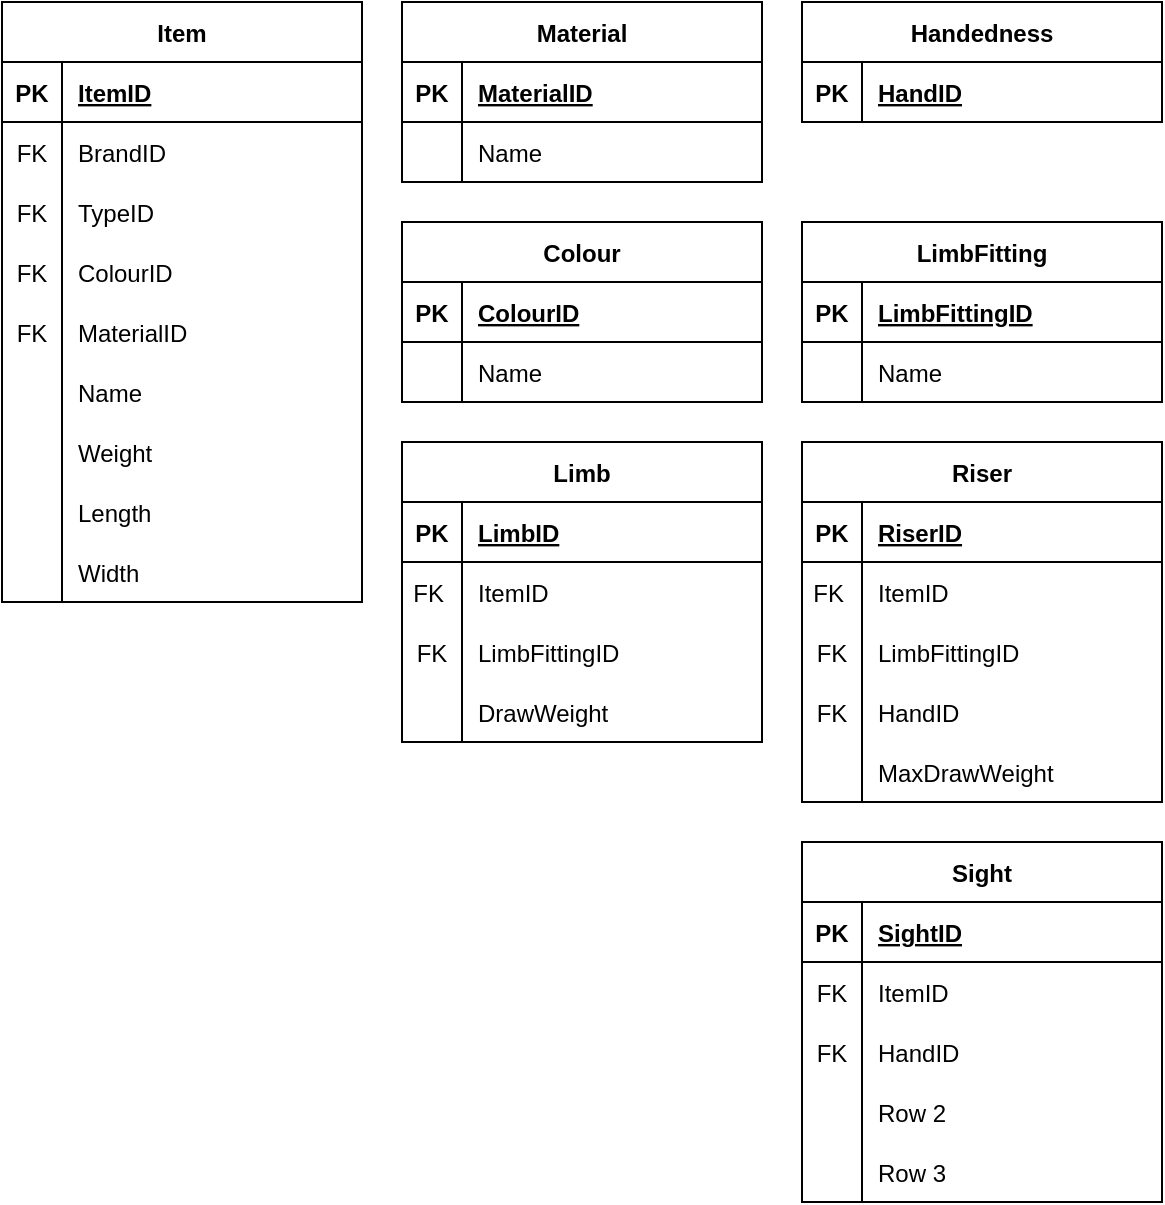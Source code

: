 <mxfile version="20.8.4" type="github"><diagram name="Page-1" id="6133507b-19e7-1e82-6fc7-422aa6c4b21f"><mxGraphModel dx="579" dy="595" grid="1" gridSize="10" guides="1" tooltips="1" connect="1" arrows="1" fold="1" page="1" pageScale="1" pageWidth="1100" pageHeight="850" background="none" math="0" shadow="0"><root><mxCell id="0"/><mxCell id="1" parent="0"/><mxCell id="0J0n0uLpoRPt-0F2-pvB-16" value="Item" style="shape=table;startSize=30;container=1;collapsible=1;childLayout=tableLayout;fixedRows=1;rowLines=0;fontStyle=1;align=center;resizeLast=1;" vertex="1" parent="1"><mxGeometry x="510" y="50" width="180" height="300" as="geometry"><mxRectangle x="510" y="50" width="70" height="30" as="alternateBounds"/></mxGeometry></mxCell><mxCell id="0J0n0uLpoRPt-0F2-pvB-17" value="" style="shape=tableRow;horizontal=0;startSize=0;swimlaneHead=0;swimlaneBody=0;fillColor=none;collapsible=0;dropTarget=0;points=[[0,0.5],[1,0.5]];portConstraint=eastwest;top=0;left=0;right=0;bottom=1;" vertex="1" parent="0J0n0uLpoRPt-0F2-pvB-16"><mxGeometry y="30" width="180" height="30" as="geometry"/></mxCell><mxCell id="0J0n0uLpoRPt-0F2-pvB-18" value="PK" style="shape=partialRectangle;connectable=0;fillColor=none;top=0;left=0;bottom=0;right=0;fontStyle=1;overflow=hidden;" vertex="1" parent="0J0n0uLpoRPt-0F2-pvB-17"><mxGeometry width="30" height="30" as="geometry"><mxRectangle width="30" height="30" as="alternateBounds"/></mxGeometry></mxCell><mxCell id="0J0n0uLpoRPt-0F2-pvB-19" value="ItemID" style="shape=partialRectangle;connectable=0;fillColor=none;top=0;left=0;bottom=0;right=0;align=left;spacingLeft=6;fontStyle=5;overflow=hidden;" vertex="1" parent="0J0n0uLpoRPt-0F2-pvB-17"><mxGeometry x="30" width="150" height="30" as="geometry"><mxRectangle width="150" height="30" as="alternateBounds"/></mxGeometry></mxCell><mxCell id="0J0n0uLpoRPt-0F2-pvB-38" value="" style="shape=tableRow;horizontal=0;startSize=0;swimlaneHead=0;swimlaneBody=0;fillColor=none;collapsible=0;dropTarget=0;points=[[0,0.5],[1,0.5]];portConstraint=eastwest;top=0;left=0;right=0;bottom=0;" vertex="1" parent="0J0n0uLpoRPt-0F2-pvB-16"><mxGeometry y="60" width="180" height="30" as="geometry"/></mxCell><mxCell id="0J0n0uLpoRPt-0F2-pvB-39" value="FK" style="shape=partialRectangle;connectable=0;fillColor=none;top=0;left=0;bottom=0;right=0;editable=1;overflow=hidden;" vertex="1" parent="0J0n0uLpoRPt-0F2-pvB-38"><mxGeometry width="30" height="30" as="geometry"><mxRectangle width="30" height="30" as="alternateBounds"/></mxGeometry></mxCell><mxCell id="0J0n0uLpoRPt-0F2-pvB-40" value="BrandID" style="shape=partialRectangle;connectable=0;fillColor=none;top=0;left=0;bottom=0;right=0;align=left;spacingLeft=6;overflow=hidden;" vertex="1" parent="0J0n0uLpoRPt-0F2-pvB-38"><mxGeometry x="30" width="150" height="30" as="geometry"><mxRectangle width="150" height="30" as="alternateBounds"/></mxGeometry></mxCell><mxCell id="0J0n0uLpoRPt-0F2-pvB-45" value="" style="shape=tableRow;horizontal=0;startSize=0;swimlaneHead=0;swimlaneBody=0;fillColor=none;collapsible=0;dropTarget=0;points=[[0,0.5],[1,0.5]];portConstraint=eastwest;top=0;left=0;right=0;bottom=0;" vertex="1" parent="0J0n0uLpoRPt-0F2-pvB-16"><mxGeometry y="90" width="180" height="30" as="geometry"/></mxCell><mxCell id="0J0n0uLpoRPt-0F2-pvB-46" value="FK" style="shape=partialRectangle;connectable=0;fillColor=none;top=0;left=0;bottom=0;right=0;fontStyle=0;overflow=hidden;" vertex="1" parent="0J0n0uLpoRPt-0F2-pvB-45"><mxGeometry width="30" height="30" as="geometry"><mxRectangle width="30" height="30" as="alternateBounds"/></mxGeometry></mxCell><mxCell id="0J0n0uLpoRPt-0F2-pvB-47" value="TypeID" style="shape=partialRectangle;connectable=0;fillColor=none;top=0;left=0;bottom=0;right=0;align=left;spacingLeft=6;fontStyle=0;overflow=hidden;" vertex="1" parent="0J0n0uLpoRPt-0F2-pvB-45"><mxGeometry x="30" width="150" height="30" as="geometry"><mxRectangle width="150" height="30" as="alternateBounds"/></mxGeometry></mxCell><mxCell id="0J0n0uLpoRPt-0F2-pvB-139" value="" style="shape=tableRow;horizontal=0;startSize=0;swimlaneHead=0;swimlaneBody=0;fillColor=none;collapsible=0;dropTarget=0;points=[[0,0.5],[1,0.5]];portConstraint=eastwest;top=0;left=0;right=0;bottom=0;" vertex="1" parent="0J0n0uLpoRPt-0F2-pvB-16"><mxGeometry y="120" width="180" height="30" as="geometry"/></mxCell><mxCell id="0J0n0uLpoRPt-0F2-pvB-140" value="FK" style="shape=partialRectangle;connectable=0;fillColor=none;top=0;left=0;bottom=0;right=0;fontStyle=0;overflow=hidden;" vertex="1" parent="0J0n0uLpoRPt-0F2-pvB-139"><mxGeometry width="30" height="30" as="geometry"><mxRectangle width="30" height="30" as="alternateBounds"/></mxGeometry></mxCell><mxCell id="0J0n0uLpoRPt-0F2-pvB-141" value="ColourID" style="shape=partialRectangle;connectable=0;fillColor=none;top=0;left=0;bottom=0;right=0;align=left;spacingLeft=6;fontStyle=0;overflow=hidden;" vertex="1" parent="0J0n0uLpoRPt-0F2-pvB-139"><mxGeometry x="30" width="150" height="30" as="geometry"><mxRectangle width="150" height="30" as="alternateBounds"/></mxGeometry></mxCell><mxCell id="0J0n0uLpoRPt-0F2-pvB-142" value="" style="shape=tableRow;horizontal=0;startSize=0;swimlaneHead=0;swimlaneBody=0;fillColor=none;collapsible=0;dropTarget=0;points=[[0,0.5],[1,0.5]];portConstraint=eastwest;top=0;left=0;right=0;bottom=0;" vertex="1" parent="0J0n0uLpoRPt-0F2-pvB-16"><mxGeometry y="150" width="180" height="30" as="geometry"/></mxCell><mxCell id="0J0n0uLpoRPt-0F2-pvB-143" value="FK" style="shape=partialRectangle;connectable=0;fillColor=none;top=0;left=0;bottom=0;right=0;fontStyle=0;overflow=hidden;" vertex="1" parent="0J0n0uLpoRPt-0F2-pvB-142"><mxGeometry width="30" height="30" as="geometry"><mxRectangle width="30" height="30" as="alternateBounds"/></mxGeometry></mxCell><mxCell id="0J0n0uLpoRPt-0F2-pvB-144" value="MaterialID" style="shape=partialRectangle;connectable=0;fillColor=none;top=0;left=0;bottom=0;right=0;align=left;spacingLeft=6;fontStyle=0;overflow=hidden;" vertex="1" parent="0J0n0uLpoRPt-0F2-pvB-142"><mxGeometry x="30" width="150" height="30" as="geometry"><mxRectangle width="150" height="30" as="alternateBounds"/></mxGeometry></mxCell><mxCell id="0J0n0uLpoRPt-0F2-pvB-20" value="" style="shape=tableRow;horizontal=0;startSize=0;swimlaneHead=0;swimlaneBody=0;fillColor=none;collapsible=0;dropTarget=0;points=[[0,0.5],[1,0.5]];portConstraint=eastwest;top=0;left=0;right=0;bottom=0;" vertex="1" parent="0J0n0uLpoRPt-0F2-pvB-16"><mxGeometry y="180" width="180" height="30" as="geometry"/></mxCell><mxCell id="0J0n0uLpoRPt-0F2-pvB-21" value="" style="shape=partialRectangle;connectable=0;fillColor=none;top=0;left=0;bottom=0;right=0;editable=1;overflow=hidden;" vertex="1" parent="0J0n0uLpoRPt-0F2-pvB-20"><mxGeometry width="30" height="30" as="geometry"><mxRectangle width="30" height="30" as="alternateBounds"/></mxGeometry></mxCell><mxCell id="0J0n0uLpoRPt-0F2-pvB-22" value="Name" style="shape=partialRectangle;connectable=0;fillColor=none;top=0;left=0;bottom=0;right=0;align=left;spacingLeft=6;overflow=hidden;" vertex="1" parent="0J0n0uLpoRPt-0F2-pvB-20"><mxGeometry x="30" width="150" height="30" as="geometry"><mxRectangle width="150" height="30" as="alternateBounds"/></mxGeometry></mxCell><mxCell id="0J0n0uLpoRPt-0F2-pvB-23" value="" style="shape=tableRow;horizontal=0;startSize=0;swimlaneHead=0;swimlaneBody=0;fillColor=none;collapsible=0;dropTarget=0;points=[[0,0.5],[1,0.5]];portConstraint=eastwest;top=0;left=0;right=0;bottom=0;" vertex="1" parent="0J0n0uLpoRPt-0F2-pvB-16"><mxGeometry y="210" width="180" height="30" as="geometry"/></mxCell><mxCell id="0J0n0uLpoRPt-0F2-pvB-24" value="" style="shape=partialRectangle;connectable=0;fillColor=none;top=0;left=0;bottom=0;right=0;editable=1;overflow=hidden;" vertex="1" parent="0J0n0uLpoRPt-0F2-pvB-23"><mxGeometry width="30" height="30" as="geometry"><mxRectangle width="30" height="30" as="alternateBounds"/></mxGeometry></mxCell><mxCell id="0J0n0uLpoRPt-0F2-pvB-25" value="Weight" style="shape=partialRectangle;connectable=0;fillColor=none;top=0;left=0;bottom=0;right=0;align=left;spacingLeft=6;overflow=hidden;" vertex="1" parent="0J0n0uLpoRPt-0F2-pvB-23"><mxGeometry x="30" width="150" height="30" as="geometry"><mxRectangle width="150" height="30" as="alternateBounds"/></mxGeometry></mxCell><mxCell id="0J0n0uLpoRPt-0F2-pvB-26" value="" style="shape=tableRow;horizontal=0;startSize=0;swimlaneHead=0;swimlaneBody=0;fillColor=none;collapsible=0;dropTarget=0;points=[[0,0.5],[1,0.5]];portConstraint=eastwest;top=0;left=0;right=0;bottom=0;" vertex="1" parent="0J0n0uLpoRPt-0F2-pvB-16"><mxGeometry y="240" width="180" height="30" as="geometry"/></mxCell><mxCell id="0J0n0uLpoRPt-0F2-pvB-27" value="" style="shape=partialRectangle;connectable=0;fillColor=none;top=0;left=0;bottom=0;right=0;editable=1;overflow=hidden;" vertex="1" parent="0J0n0uLpoRPt-0F2-pvB-26"><mxGeometry width="30" height="30" as="geometry"><mxRectangle width="30" height="30" as="alternateBounds"/></mxGeometry></mxCell><mxCell id="0J0n0uLpoRPt-0F2-pvB-28" value="Length" style="shape=partialRectangle;connectable=0;fillColor=none;top=0;left=0;bottom=0;right=0;align=left;spacingLeft=6;overflow=hidden;" vertex="1" parent="0J0n0uLpoRPt-0F2-pvB-26"><mxGeometry x="30" width="150" height="30" as="geometry"><mxRectangle width="150" height="30" as="alternateBounds"/></mxGeometry></mxCell><mxCell id="0J0n0uLpoRPt-0F2-pvB-29" value="" style="shape=tableRow;horizontal=0;startSize=0;swimlaneHead=0;swimlaneBody=0;fillColor=none;collapsible=0;dropTarget=0;points=[[0,0.5],[1,0.5]];portConstraint=eastwest;top=0;left=0;right=0;bottom=0;" vertex="1" parent="0J0n0uLpoRPt-0F2-pvB-16"><mxGeometry y="270" width="180" height="30" as="geometry"/></mxCell><mxCell id="0J0n0uLpoRPt-0F2-pvB-30" value="" style="shape=partialRectangle;connectable=0;fillColor=none;top=0;left=0;bottom=0;right=0;editable=1;overflow=hidden;" vertex="1" parent="0J0n0uLpoRPt-0F2-pvB-29"><mxGeometry width="30" height="30" as="geometry"><mxRectangle width="30" height="30" as="alternateBounds"/></mxGeometry></mxCell><mxCell id="0J0n0uLpoRPt-0F2-pvB-31" value="Width" style="shape=partialRectangle;connectable=0;fillColor=none;top=0;left=0;bottom=0;right=0;align=left;spacingLeft=6;overflow=hidden;" vertex="1" parent="0J0n0uLpoRPt-0F2-pvB-29"><mxGeometry x="30" width="150" height="30" as="geometry"><mxRectangle width="150" height="30" as="alternateBounds"/></mxGeometry></mxCell><mxCell id="0J0n0uLpoRPt-0F2-pvB-32" value="" style="shape=tableRow;horizontal=0;startSize=0;swimlaneHead=0;swimlaneBody=0;fillColor=none;collapsible=0;dropTarget=0;points=[[0,0.5],[1,0.5]];portConstraint=eastwest;top=0;left=0;right=0;bottom=0;" vertex="1" parent="1"><mxGeometry x="860" y="360" width="180" height="30" as="geometry"/></mxCell><mxCell id="0J0n0uLpoRPt-0F2-pvB-33" value="" style="shape=partialRectangle;connectable=0;fillColor=none;top=0;left=0;bottom=0;right=0;editable=1;overflow=hidden;" vertex="1" parent="0J0n0uLpoRPt-0F2-pvB-32"><mxGeometry width="30" height="30" as="geometry"><mxRectangle width="30" height="30" as="alternateBounds"/></mxGeometry></mxCell><mxCell id="0J0n0uLpoRPt-0F2-pvB-48" value="Limb" style="shape=table;startSize=30;container=1;collapsible=1;childLayout=tableLayout;fixedRows=1;rowLines=0;fontStyle=1;align=center;resizeLast=1;" vertex="1" parent="1"><mxGeometry x="710" y="270" width="180" height="150" as="geometry"><mxRectangle x="510" y="320" width="70" height="30" as="alternateBounds"/></mxGeometry></mxCell><mxCell id="0J0n0uLpoRPt-0F2-pvB-49" value="" style="shape=tableRow;horizontal=0;startSize=0;swimlaneHead=0;swimlaneBody=0;fillColor=none;collapsible=0;dropTarget=0;points=[[0,0.5],[1,0.5]];portConstraint=eastwest;top=0;left=0;right=0;bottom=1;" vertex="1" parent="0J0n0uLpoRPt-0F2-pvB-48"><mxGeometry y="30" width="180" height="30" as="geometry"/></mxCell><mxCell id="0J0n0uLpoRPt-0F2-pvB-50" value="PK" style="shape=partialRectangle;connectable=0;fillColor=none;top=0;left=0;bottom=0;right=0;fontStyle=1;overflow=hidden;" vertex="1" parent="0J0n0uLpoRPt-0F2-pvB-49"><mxGeometry width="30" height="30" as="geometry"><mxRectangle width="30" height="30" as="alternateBounds"/></mxGeometry></mxCell><mxCell id="0J0n0uLpoRPt-0F2-pvB-51" value="LimbID" style="shape=partialRectangle;connectable=0;fillColor=none;top=0;left=0;bottom=0;right=0;align=left;spacingLeft=6;fontStyle=5;overflow=hidden;" vertex="1" parent="0J0n0uLpoRPt-0F2-pvB-49"><mxGeometry x="30" width="150" height="30" as="geometry"><mxRectangle width="150" height="30" as="alternateBounds"/></mxGeometry></mxCell><mxCell id="0J0n0uLpoRPt-0F2-pvB-52" value="" style="shape=tableRow;horizontal=0;startSize=0;swimlaneHead=0;swimlaneBody=0;fillColor=none;collapsible=0;dropTarget=0;points=[[0,0.5],[1,0.5]];portConstraint=eastwest;top=0;left=0;right=0;bottom=0;" vertex="1" parent="0J0n0uLpoRPt-0F2-pvB-48"><mxGeometry y="60" width="180" height="30" as="geometry"/></mxCell><mxCell id="0J0n0uLpoRPt-0F2-pvB-53" value="FK " style="shape=partialRectangle;connectable=0;fillColor=none;top=0;left=0;bottom=0;right=0;editable=1;overflow=hidden;" vertex="1" parent="0J0n0uLpoRPt-0F2-pvB-52"><mxGeometry width="30" height="30" as="geometry"><mxRectangle width="30" height="30" as="alternateBounds"/></mxGeometry></mxCell><mxCell id="0J0n0uLpoRPt-0F2-pvB-54" value="ItemID" style="shape=partialRectangle;connectable=0;fillColor=none;top=0;left=0;bottom=0;right=0;align=left;spacingLeft=6;overflow=hidden;" vertex="1" parent="0J0n0uLpoRPt-0F2-pvB-52"><mxGeometry x="30" width="150" height="30" as="geometry"><mxRectangle width="150" height="30" as="alternateBounds"/></mxGeometry></mxCell><mxCell id="0J0n0uLpoRPt-0F2-pvB-58" value="" style="shape=tableRow;horizontal=0;startSize=0;swimlaneHead=0;swimlaneBody=0;fillColor=none;collapsible=0;dropTarget=0;points=[[0,0.5],[1,0.5]];portConstraint=eastwest;top=0;left=0;right=0;bottom=0;" vertex="1" parent="0J0n0uLpoRPt-0F2-pvB-48"><mxGeometry y="90" width="180" height="30" as="geometry"/></mxCell><mxCell id="0J0n0uLpoRPt-0F2-pvB-59" value="FK" style="shape=partialRectangle;connectable=0;fillColor=none;top=0;left=0;bottom=0;right=0;editable=1;overflow=hidden;" vertex="1" parent="0J0n0uLpoRPt-0F2-pvB-58"><mxGeometry width="30" height="30" as="geometry"><mxRectangle width="30" height="30" as="alternateBounds"/></mxGeometry></mxCell><mxCell id="0J0n0uLpoRPt-0F2-pvB-60" value="LimbFittingID" style="shape=partialRectangle;connectable=0;fillColor=none;top=0;left=0;bottom=0;right=0;align=left;spacingLeft=6;overflow=hidden;" vertex="1" parent="0J0n0uLpoRPt-0F2-pvB-58"><mxGeometry x="30" width="150" height="30" as="geometry"><mxRectangle width="150" height="30" as="alternateBounds"/></mxGeometry></mxCell><mxCell id="0J0n0uLpoRPt-0F2-pvB-61" value="" style="shape=tableRow;horizontal=0;startSize=0;swimlaneHead=0;swimlaneBody=0;fillColor=none;collapsible=0;dropTarget=0;points=[[0,0.5],[1,0.5]];portConstraint=eastwest;top=0;left=0;right=0;bottom=0;" vertex="1" parent="0J0n0uLpoRPt-0F2-pvB-48"><mxGeometry y="120" width="180" height="30" as="geometry"/></mxCell><mxCell id="0J0n0uLpoRPt-0F2-pvB-62" value="" style="shape=partialRectangle;connectable=0;fillColor=none;top=0;left=0;bottom=0;right=0;editable=1;overflow=hidden;" vertex="1" parent="0J0n0uLpoRPt-0F2-pvB-61"><mxGeometry width="30" height="30" as="geometry"><mxRectangle width="30" height="30" as="alternateBounds"/></mxGeometry></mxCell><mxCell id="0J0n0uLpoRPt-0F2-pvB-63" value="DrawWeight" style="shape=partialRectangle;connectable=0;fillColor=none;top=0;left=0;bottom=0;right=0;align=left;spacingLeft=6;overflow=hidden;" vertex="1" parent="0J0n0uLpoRPt-0F2-pvB-61"><mxGeometry x="30" width="150" height="30" as="geometry"><mxRectangle width="150" height="30" as="alternateBounds"/></mxGeometry></mxCell><mxCell id="0J0n0uLpoRPt-0F2-pvB-64" value="Material" style="shape=table;startSize=30;container=1;collapsible=1;childLayout=tableLayout;fixedRows=1;rowLines=0;fontStyle=1;align=center;resizeLast=1;" vertex="1" parent="1"><mxGeometry x="710" y="50" width="180" height="90" as="geometry"><mxRectangle x="510" y="530" width="90" height="30" as="alternateBounds"/></mxGeometry></mxCell><mxCell id="0J0n0uLpoRPt-0F2-pvB-65" value="" style="shape=tableRow;horizontal=0;startSize=0;swimlaneHead=0;swimlaneBody=0;fillColor=none;collapsible=0;dropTarget=0;points=[[0,0.5],[1,0.5]];portConstraint=eastwest;top=0;left=0;right=0;bottom=1;" vertex="1" parent="0J0n0uLpoRPt-0F2-pvB-64"><mxGeometry y="30" width="180" height="30" as="geometry"/></mxCell><mxCell id="0J0n0uLpoRPt-0F2-pvB-66" value="PK" style="shape=partialRectangle;connectable=0;fillColor=none;top=0;left=0;bottom=0;right=0;fontStyle=1;overflow=hidden;" vertex="1" parent="0J0n0uLpoRPt-0F2-pvB-65"><mxGeometry width="30" height="30" as="geometry"><mxRectangle width="30" height="30" as="alternateBounds"/></mxGeometry></mxCell><mxCell id="0J0n0uLpoRPt-0F2-pvB-67" value="MaterialID" style="shape=partialRectangle;connectable=0;fillColor=none;top=0;left=0;bottom=0;right=0;align=left;spacingLeft=6;fontStyle=5;overflow=hidden;" vertex="1" parent="0J0n0uLpoRPt-0F2-pvB-65"><mxGeometry x="30" width="150" height="30" as="geometry"><mxRectangle width="150" height="30" as="alternateBounds"/></mxGeometry></mxCell><mxCell id="0J0n0uLpoRPt-0F2-pvB-68" value="" style="shape=tableRow;horizontal=0;startSize=0;swimlaneHead=0;swimlaneBody=0;fillColor=none;collapsible=0;dropTarget=0;points=[[0,0.5],[1,0.5]];portConstraint=eastwest;top=0;left=0;right=0;bottom=0;" vertex="1" parent="0J0n0uLpoRPt-0F2-pvB-64"><mxGeometry y="60" width="180" height="30" as="geometry"/></mxCell><mxCell id="0J0n0uLpoRPt-0F2-pvB-69" value="" style="shape=partialRectangle;connectable=0;fillColor=none;top=0;left=0;bottom=0;right=0;editable=1;overflow=hidden;" vertex="1" parent="0J0n0uLpoRPt-0F2-pvB-68"><mxGeometry width="30" height="30" as="geometry"><mxRectangle width="30" height="30" as="alternateBounds"/></mxGeometry></mxCell><mxCell id="0J0n0uLpoRPt-0F2-pvB-70" value="Name" style="shape=partialRectangle;connectable=0;fillColor=none;top=0;left=0;bottom=0;right=0;align=left;spacingLeft=6;overflow=hidden;" vertex="1" parent="0J0n0uLpoRPt-0F2-pvB-68"><mxGeometry x="30" width="150" height="30" as="geometry"><mxRectangle width="150" height="30" as="alternateBounds"/></mxGeometry></mxCell><mxCell id="0J0n0uLpoRPt-0F2-pvB-77" value="LimbFitting" style="shape=table;startSize=30;container=1;collapsible=1;childLayout=tableLayout;fixedRows=1;rowLines=0;fontStyle=1;align=center;resizeLast=1;" vertex="1" parent="1"><mxGeometry x="910" y="160" width="180" height="90" as="geometry"><mxRectangle x="510" y="530" width="90" height="30" as="alternateBounds"/></mxGeometry></mxCell><mxCell id="0J0n0uLpoRPt-0F2-pvB-78" value="" style="shape=tableRow;horizontal=0;startSize=0;swimlaneHead=0;swimlaneBody=0;fillColor=none;collapsible=0;dropTarget=0;points=[[0,0.5],[1,0.5]];portConstraint=eastwest;top=0;left=0;right=0;bottom=1;" vertex="1" parent="0J0n0uLpoRPt-0F2-pvB-77"><mxGeometry y="30" width="180" height="30" as="geometry"/></mxCell><mxCell id="0J0n0uLpoRPt-0F2-pvB-79" value="PK" style="shape=partialRectangle;connectable=0;fillColor=none;top=0;left=0;bottom=0;right=0;fontStyle=1;overflow=hidden;" vertex="1" parent="0J0n0uLpoRPt-0F2-pvB-78"><mxGeometry width="30" height="30" as="geometry"><mxRectangle width="30" height="30" as="alternateBounds"/></mxGeometry></mxCell><mxCell id="0J0n0uLpoRPt-0F2-pvB-80" value="LimbFittingID" style="shape=partialRectangle;connectable=0;fillColor=none;top=0;left=0;bottom=0;right=0;align=left;spacingLeft=6;fontStyle=5;overflow=hidden;" vertex="1" parent="0J0n0uLpoRPt-0F2-pvB-78"><mxGeometry x="30" width="150" height="30" as="geometry"><mxRectangle width="150" height="30" as="alternateBounds"/></mxGeometry></mxCell><mxCell id="0J0n0uLpoRPt-0F2-pvB-81" value="" style="shape=tableRow;horizontal=0;startSize=0;swimlaneHead=0;swimlaneBody=0;fillColor=none;collapsible=0;dropTarget=0;points=[[0,0.5],[1,0.5]];portConstraint=eastwest;top=0;left=0;right=0;bottom=0;" vertex="1" parent="0J0n0uLpoRPt-0F2-pvB-77"><mxGeometry y="60" width="180" height="30" as="geometry"/></mxCell><mxCell id="0J0n0uLpoRPt-0F2-pvB-82" value="" style="shape=partialRectangle;connectable=0;fillColor=none;top=0;left=0;bottom=0;right=0;editable=1;overflow=hidden;" vertex="1" parent="0J0n0uLpoRPt-0F2-pvB-81"><mxGeometry width="30" height="30" as="geometry"><mxRectangle width="30" height="30" as="alternateBounds"/></mxGeometry></mxCell><mxCell id="0J0n0uLpoRPt-0F2-pvB-83" value="Name" style="shape=partialRectangle;connectable=0;fillColor=none;top=0;left=0;bottom=0;right=0;align=left;spacingLeft=6;overflow=hidden;" vertex="1" parent="0J0n0uLpoRPt-0F2-pvB-81"><mxGeometry x="30" width="150" height="30" as="geometry"><mxRectangle width="150" height="30" as="alternateBounds"/></mxGeometry></mxCell><mxCell id="0J0n0uLpoRPt-0F2-pvB-84" value="Riser" style="shape=table;startSize=30;container=1;collapsible=1;childLayout=tableLayout;fixedRows=1;rowLines=0;fontStyle=1;align=center;resizeLast=1;" vertex="1" parent="1"><mxGeometry x="910" y="270" width="180" height="180" as="geometry"><mxRectangle x="510" y="320" width="70" height="30" as="alternateBounds"/></mxGeometry></mxCell><mxCell id="0J0n0uLpoRPt-0F2-pvB-85" value="" style="shape=tableRow;horizontal=0;startSize=0;swimlaneHead=0;swimlaneBody=0;fillColor=none;collapsible=0;dropTarget=0;points=[[0,0.5],[1,0.5]];portConstraint=eastwest;top=0;left=0;right=0;bottom=1;" vertex="1" parent="0J0n0uLpoRPt-0F2-pvB-84"><mxGeometry y="30" width="180" height="30" as="geometry"/></mxCell><mxCell id="0J0n0uLpoRPt-0F2-pvB-86" value="PK" style="shape=partialRectangle;connectable=0;fillColor=none;top=0;left=0;bottom=0;right=0;fontStyle=1;overflow=hidden;" vertex="1" parent="0J0n0uLpoRPt-0F2-pvB-85"><mxGeometry width="30" height="30" as="geometry"><mxRectangle width="30" height="30" as="alternateBounds"/></mxGeometry></mxCell><mxCell id="0J0n0uLpoRPt-0F2-pvB-87" value="RiserID" style="shape=partialRectangle;connectable=0;fillColor=none;top=0;left=0;bottom=0;right=0;align=left;spacingLeft=6;fontStyle=5;overflow=hidden;" vertex="1" parent="0J0n0uLpoRPt-0F2-pvB-85"><mxGeometry x="30" width="150" height="30" as="geometry"><mxRectangle width="150" height="30" as="alternateBounds"/></mxGeometry></mxCell><mxCell id="0J0n0uLpoRPt-0F2-pvB-88" value="" style="shape=tableRow;horizontal=0;startSize=0;swimlaneHead=0;swimlaneBody=0;fillColor=none;collapsible=0;dropTarget=0;points=[[0,0.5],[1,0.5]];portConstraint=eastwest;top=0;left=0;right=0;bottom=0;" vertex="1" parent="0J0n0uLpoRPt-0F2-pvB-84"><mxGeometry y="60" width="180" height="30" as="geometry"/></mxCell><mxCell id="0J0n0uLpoRPt-0F2-pvB-89" value="FK " style="shape=partialRectangle;connectable=0;fillColor=none;top=0;left=0;bottom=0;right=0;editable=1;overflow=hidden;" vertex="1" parent="0J0n0uLpoRPt-0F2-pvB-88"><mxGeometry width="30" height="30" as="geometry"><mxRectangle width="30" height="30" as="alternateBounds"/></mxGeometry></mxCell><mxCell id="0J0n0uLpoRPt-0F2-pvB-90" value="ItemID" style="shape=partialRectangle;connectable=0;fillColor=none;top=0;left=0;bottom=0;right=0;align=left;spacingLeft=6;overflow=hidden;" vertex="1" parent="0J0n0uLpoRPt-0F2-pvB-88"><mxGeometry x="30" width="150" height="30" as="geometry"><mxRectangle width="150" height="30" as="alternateBounds"/></mxGeometry></mxCell><mxCell id="0J0n0uLpoRPt-0F2-pvB-91" value="" style="shape=tableRow;horizontal=0;startSize=0;swimlaneHead=0;swimlaneBody=0;fillColor=none;collapsible=0;dropTarget=0;points=[[0,0.5],[1,0.5]];portConstraint=eastwest;top=0;left=0;right=0;bottom=0;" vertex="1" parent="0J0n0uLpoRPt-0F2-pvB-84"><mxGeometry y="90" width="180" height="30" as="geometry"/></mxCell><mxCell id="0J0n0uLpoRPt-0F2-pvB-92" value="FK" style="shape=partialRectangle;connectable=0;fillColor=none;top=0;left=0;bottom=0;right=0;editable=1;overflow=hidden;" vertex="1" parent="0J0n0uLpoRPt-0F2-pvB-91"><mxGeometry width="30" height="30" as="geometry"><mxRectangle width="30" height="30" as="alternateBounds"/></mxGeometry></mxCell><mxCell id="0J0n0uLpoRPt-0F2-pvB-93" value="LimbFittingID" style="shape=partialRectangle;connectable=0;fillColor=none;top=0;left=0;bottom=0;right=0;align=left;spacingLeft=6;overflow=hidden;" vertex="1" parent="0J0n0uLpoRPt-0F2-pvB-91"><mxGeometry x="30" width="150" height="30" as="geometry"><mxRectangle width="150" height="30" as="alternateBounds"/></mxGeometry></mxCell><mxCell id="0J0n0uLpoRPt-0F2-pvB-113" value="" style="shape=tableRow;horizontal=0;startSize=0;swimlaneHead=0;swimlaneBody=0;fillColor=none;collapsible=0;dropTarget=0;points=[[0,0.5],[1,0.5]];portConstraint=eastwest;top=0;left=0;right=0;bottom=0;" vertex="1" parent="0J0n0uLpoRPt-0F2-pvB-84"><mxGeometry y="120" width="180" height="30" as="geometry"/></mxCell><mxCell id="0J0n0uLpoRPt-0F2-pvB-114" value="FK" style="shape=partialRectangle;connectable=0;fillColor=none;top=0;left=0;bottom=0;right=0;editable=1;overflow=hidden;" vertex="1" parent="0J0n0uLpoRPt-0F2-pvB-113"><mxGeometry width="30" height="30" as="geometry"><mxRectangle width="30" height="30" as="alternateBounds"/></mxGeometry></mxCell><mxCell id="0J0n0uLpoRPt-0F2-pvB-115" value="HandID" style="shape=partialRectangle;connectable=0;fillColor=none;top=0;left=0;bottom=0;right=0;align=left;spacingLeft=6;overflow=hidden;" vertex="1" parent="0J0n0uLpoRPt-0F2-pvB-113"><mxGeometry x="30" width="150" height="30" as="geometry"><mxRectangle width="150" height="30" as="alternateBounds"/></mxGeometry></mxCell><mxCell id="0J0n0uLpoRPt-0F2-pvB-97" value="" style="shape=tableRow;horizontal=0;startSize=0;swimlaneHead=0;swimlaneBody=0;fillColor=none;collapsible=0;dropTarget=0;points=[[0,0.5],[1,0.5]];portConstraint=eastwest;top=0;left=0;right=0;bottom=0;" vertex="1" parent="0J0n0uLpoRPt-0F2-pvB-84"><mxGeometry y="150" width="180" height="30" as="geometry"/></mxCell><mxCell id="0J0n0uLpoRPt-0F2-pvB-98" value="" style="shape=partialRectangle;connectable=0;fillColor=none;top=0;left=0;bottom=0;right=0;editable=1;overflow=hidden;" vertex="1" parent="0J0n0uLpoRPt-0F2-pvB-97"><mxGeometry width="30" height="30" as="geometry"><mxRectangle width="30" height="30" as="alternateBounds"/></mxGeometry></mxCell><mxCell id="0J0n0uLpoRPt-0F2-pvB-99" value="MaxDrawWeight" style="shape=partialRectangle;connectable=0;fillColor=none;top=0;left=0;bottom=0;right=0;align=left;spacingLeft=6;overflow=hidden;" vertex="1" parent="0J0n0uLpoRPt-0F2-pvB-97"><mxGeometry x="30" width="150" height="30" as="geometry"><mxRectangle width="150" height="30" as="alternateBounds"/></mxGeometry></mxCell><mxCell id="0J0n0uLpoRPt-0F2-pvB-100" value="Sight" style="shape=table;startSize=30;container=1;collapsible=1;childLayout=tableLayout;fixedRows=1;rowLines=0;fontStyle=1;align=center;resizeLast=1;" vertex="1" parent="1"><mxGeometry x="910" y="470" width="180" height="180" as="geometry"/></mxCell><mxCell id="0J0n0uLpoRPt-0F2-pvB-101" value="" style="shape=tableRow;horizontal=0;startSize=0;swimlaneHead=0;swimlaneBody=0;fillColor=none;collapsible=0;dropTarget=0;points=[[0,0.5],[1,0.5]];portConstraint=eastwest;top=0;left=0;right=0;bottom=1;" vertex="1" parent="0J0n0uLpoRPt-0F2-pvB-100"><mxGeometry y="30" width="180" height="30" as="geometry"/></mxCell><mxCell id="0J0n0uLpoRPt-0F2-pvB-102" value="PK" style="shape=partialRectangle;connectable=0;fillColor=none;top=0;left=0;bottom=0;right=0;fontStyle=1;overflow=hidden;" vertex="1" parent="0J0n0uLpoRPt-0F2-pvB-101"><mxGeometry width="30" height="30" as="geometry"><mxRectangle width="30" height="30" as="alternateBounds"/></mxGeometry></mxCell><mxCell id="0J0n0uLpoRPt-0F2-pvB-103" value="SightID" style="shape=partialRectangle;connectable=0;fillColor=none;top=0;left=0;bottom=0;right=0;align=left;spacingLeft=6;fontStyle=5;overflow=hidden;" vertex="1" parent="0J0n0uLpoRPt-0F2-pvB-101"><mxGeometry x="30" width="150" height="30" as="geometry"><mxRectangle width="150" height="30" as="alternateBounds"/></mxGeometry></mxCell><mxCell id="0J0n0uLpoRPt-0F2-pvB-104" value="" style="shape=tableRow;horizontal=0;startSize=0;swimlaneHead=0;swimlaneBody=0;fillColor=none;collapsible=0;dropTarget=0;points=[[0,0.5],[1,0.5]];portConstraint=eastwest;top=0;left=0;right=0;bottom=0;" vertex="1" parent="0J0n0uLpoRPt-0F2-pvB-100"><mxGeometry y="60" width="180" height="30" as="geometry"/></mxCell><mxCell id="0J0n0uLpoRPt-0F2-pvB-105" value="FK" style="shape=partialRectangle;connectable=0;fillColor=none;top=0;left=0;bottom=0;right=0;editable=1;overflow=hidden;" vertex="1" parent="0J0n0uLpoRPt-0F2-pvB-104"><mxGeometry width="30" height="30" as="geometry"><mxRectangle width="30" height="30" as="alternateBounds"/></mxGeometry></mxCell><mxCell id="0J0n0uLpoRPt-0F2-pvB-106" value="ItemID" style="shape=partialRectangle;connectable=0;fillColor=none;top=0;left=0;bottom=0;right=0;align=left;spacingLeft=6;overflow=hidden;" vertex="1" parent="0J0n0uLpoRPt-0F2-pvB-104"><mxGeometry x="30" width="150" height="30" as="geometry"><mxRectangle width="150" height="30" as="alternateBounds"/></mxGeometry></mxCell><mxCell id="0J0n0uLpoRPt-0F2-pvB-145" value="" style="shape=tableRow;horizontal=0;startSize=0;swimlaneHead=0;swimlaneBody=0;fillColor=none;collapsible=0;dropTarget=0;points=[[0,0.5],[1,0.5]];portConstraint=eastwest;top=0;left=0;right=0;bottom=0;" vertex="1" parent="0J0n0uLpoRPt-0F2-pvB-100"><mxGeometry y="90" width="180" height="30" as="geometry"/></mxCell><mxCell id="0J0n0uLpoRPt-0F2-pvB-146" value="FK" style="shape=partialRectangle;connectable=0;fillColor=none;top=0;left=0;bottom=0;right=0;fontStyle=0;overflow=hidden;" vertex="1" parent="0J0n0uLpoRPt-0F2-pvB-145"><mxGeometry width="30" height="30" as="geometry"><mxRectangle width="30" height="30" as="alternateBounds"/></mxGeometry></mxCell><mxCell id="0J0n0uLpoRPt-0F2-pvB-147" value="HandID" style="shape=partialRectangle;connectable=0;fillColor=none;top=0;left=0;bottom=0;right=0;align=left;spacingLeft=6;fontStyle=0;overflow=hidden;" vertex="1" parent="0J0n0uLpoRPt-0F2-pvB-145"><mxGeometry x="30" width="150" height="30" as="geometry"><mxRectangle width="150" height="30" as="alternateBounds"/></mxGeometry></mxCell><mxCell id="0J0n0uLpoRPt-0F2-pvB-107" value="" style="shape=tableRow;horizontal=0;startSize=0;swimlaneHead=0;swimlaneBody=0;fillColor=none;collapsible=0;dropTarget=0;points=[[0,0.5],[1,0.5]];portConstraint=eastwest;top=0;left=0;right=0;bottom=0;" vertex="1" parent="0J0n0uLpoRPt-0F2-pvB-100"><mxGeometry y="120" width="180" height="30" as="geometry"/></mxCell><mxCell id="0J0n0uLpoRPt-0F2-pvB-108" value="" style="shape=partialRectangle;connectable=0;fillColor=none;top=0;left=0;bottom=0;right=0;editable=1;overflow=hidden;" vertex="1" parent="0J0n0uLpoRPt-0F2-pvB-107"><mxGeometry width="30" height="30" as="geometry"><mxRectangle width="30" height="30" as="alternateBounds"/></mxGeometry></mxCell><mxCell id="0J0n0uLpoRPt-0F2-pvB-109" value="Row 2" style="shape=partialRectangle;connectable=0;fillColor=none;top=0;left=0;bottom=0;right=0;align=left;spacingLeft=6;overflow=hidden;" vertex="1" parent="0J0n0uLpoRPt-0F2-pvB-107"><mxGeometry x="30" width="150" height="30" as="geometry"><mxRectangle width="150" height="30" as="alternateBounds"/></mxGeometry></mxCell><mxCell id="0J0n0uLpoRPt-0F2-pvB-110" value="" style="shape=tableRow;horizontal=0;startSize=0;swimlaneHead=0;swimlaneBody=0;fillColor=none;collapsible=0;dropTarget=0;points=[[0,0.5],[1,0.5]];portConstraint=eastwest;top=0;left=0;right=0;bottom=0;" vertex="1" parent="0J0n0uLpoRPt-0F2-pvB-100"><mxGeometry y="150" width="180" height="30" as="geometry"/></mxCell><mxCell id="0J0n0uLpoRPt-0F2-pvB-111" value="" style="shape=partialRectangle;connectable=0;fillColor=none;top=0;left=0;bottom=0;right=0;editable=1;overflow=hidden;" vertex="1" parent="0J0n0uLpoRPt-0F2-pvB-110"><mxGeometry width="30" height="30" as="geometry"><mxRectangle width="30" height="30" as="alternateBounds"/></mxGeometry></mxCell><mxCell id="0J0n0uLpoRPt-0F2-pvB-112" value="Row 3" style="shape=partialRectangle;connectable=0;fillColor=none;top=0;left=0;bottom=0;right=0;align=left;spacingLeft=6;overflow=hidden;" vertex="1" parent="0J0n0uLpoRPt-0F2-pvB-110"><mxGeometry x="30" width="150" height="30" as="geometry"><mxRectangle width="150" height="30" as="alternateBounds"/></mxGeometry></mxCell><mxCell id="0J0n0uLpoRPt-0F2-pvB-116" value="Handedness" style="shape=table;startSize=30;container=1;collapsible=1;childLayout=tableLayout;fixedRows=1;rowLines=0;fontStyle=1;align=center;resizeLast=1;" vertex="1" parent="1"><mxGeometry x="910" y="50" width="180" height="60" as="geometry"/></mxCell><mxCell id="0J0n0uLpoRPt-0F2-pvB-117" value="" style="shape=tableRow;horizontal=0;startSize=0;swimlaneHead=0;swimlaneBody=0;fillColor=none;collapsible=0;dropTarget=0;points=[[0,0.5],[1,0.5]];portConstraint=eastwest;top=0;left=0;right=0;bottom=1;" vertex="1" parent="0J0n0uLpoRPt-0F2-pvB-116"><mxGeometry y="30" width="180" height="30" as="geometry"/></mxCell><mxCell id="0J0n0uLpoRPt-0F2-pvB-118" value="PK" style="shape=partialRectangle;connectable=0;fillColor=none;top=0;left=0;bottom=0;right=0;fontStyle=1;overflow=hidden;" vertex="1" parent="0J0n0uLpoRPt-0F2-pvB-117"><mxGeometry width="30" height="30" as="geometry"><mxRectangle width="30" height="30" as="alternateBounds"/></mxGeometry></mxCell><mxCell id="0J0n0uLpoRPt-0F2-pvB-119" value="HandID" style="shape=partialRectangle;connectable=0;fillColor=none;top=0;left=0;bottom=0;right=0;align=left;spacingLeft=6;fontStyle=5;overflow=hidden;" vertex="1" parent="0J0n0uLpoRPt-0F2-pvB-117"><mxGeometry x="30" width="150" height="30" as="geometry"><mxRectangle width="150" height="30" as="alternateBounds"/></mxGeometry></mxCell><mxCell id="0J0n0uLpoRPt-0F2-pvB-129" value="Colour" style="shape=table;startSize=30;container=1;collapsible=1;childLayout=tableLayout;fixedRows=1;rowLines=0;fontStyle=1;align=center;resizeLast=1;" vertex="1" parent="1"><mxGeometry x="710" y="160" width="180" height="90" as="geometry"><mxRectangle x="510" y="530" width="90" height="30" as="alternateBounds"/></mxGeometry></mxCell><mxCell id="0J0n0uLpoRPt-0F2-pvB-130" value="" style="shape=tableRow;horizontal=0;startSize=0;swimlaneHead=0;swimlaneBody=0;fillColor=none;collapsible=0;dropTarget=0;points=[[0,0.5],[1,0.5]];portConstraint=eastwest;top=0;left=0;right=0;bottom=1;" vertex="1" parent="0J0n0uLpoRPt-0F2-pvB-129"><mxGeometry y="30" width="180" height="30" as="geometry"/></mxCell><mxCell id="0J0n0uLpoRPt-0F2-pvB-131" value="PK" style="shape=partialRectangle;connectable=0;fillColor=none;top=0;left=0;bottom=0;right=0;fontStyle=1;overflow=hidden;" vertex="1" parent="0J0n0uLpoRPt-0F2-pvB-130"><mxGeometry width="30" height="30" as="geometry"><mxRectangle width="30" height="30" as="alternateBounds"/></mxGeometry></mxCell><mxCell id="0J0n0uLpoRPt-0F2-pvB-132" value="ColourID" style="shape=partialRectangle;connectable=0;fillColor=none;top=0;left=0;bottom=0;right=0;align=left;spacingLeft=6;fontStyle=5;overflow=hidden;" vertex="1" parent="0J0n0uLpoRPt-0F2-pvB-130"><mxGeometry x="30" width="150" height="30" as="geometry"><mxRectangle width="150" height="30" as="alternateBounds"/></mxGeometry></mxCell><mxCell id="0J0n0uLpoRPt-0F2-pvB-133" value="" style="shape=tableRow;horizontal=0;startSize=0;swimlaneHead=0;swimlaneBody=0;fillColor=none;collapsible=0;dropTarget=0;points=[[0,0.5],[1,0.5]];portConstraint=eastwest;top=0;left=0;right=0;bottom=0;" vertex="1" parent="0J0n0uLpoRPt-0F2-pvB-129"><mxGeometry y="60" width="180" height="30" as="geometry"/></mxCell><mxCell id="0J0n0uLpoRPt-0F2-pvB-134" value="" style="shape=partialRectangle;connectable=0;fillColor=none;top=0;left=0;bottom=0;right=0;editable=1;overflow=hidden;" vertex="1" parent="0J0n0uLpoRPt-0F2-pvB-133"><mxGeometry width="30" height="30" as="geometry"><mxRectangle width="30" height="30" as="alternateBounds"/></mxGeometry></mxCell><mxCell id="0J0n0uLpoRPt-0F2-pvB-135" value="Name" style="shape=partialRectangle;connectable=0;fillColor=none;top=0;left=0;bottom=0;right=0;align=left;spacingLeft=6;overflow=hidden;" vertex="1" parent="0J0n0uLpoRPt-0F2-pvB-133"><mxGeometry x="30" width="150" height="30" as="geometry"><mxRectangle width="150" height="30" as="alternateBounds"/></mxGeometry></mxCell></root></mxGraphModel></diagram></mxfile>